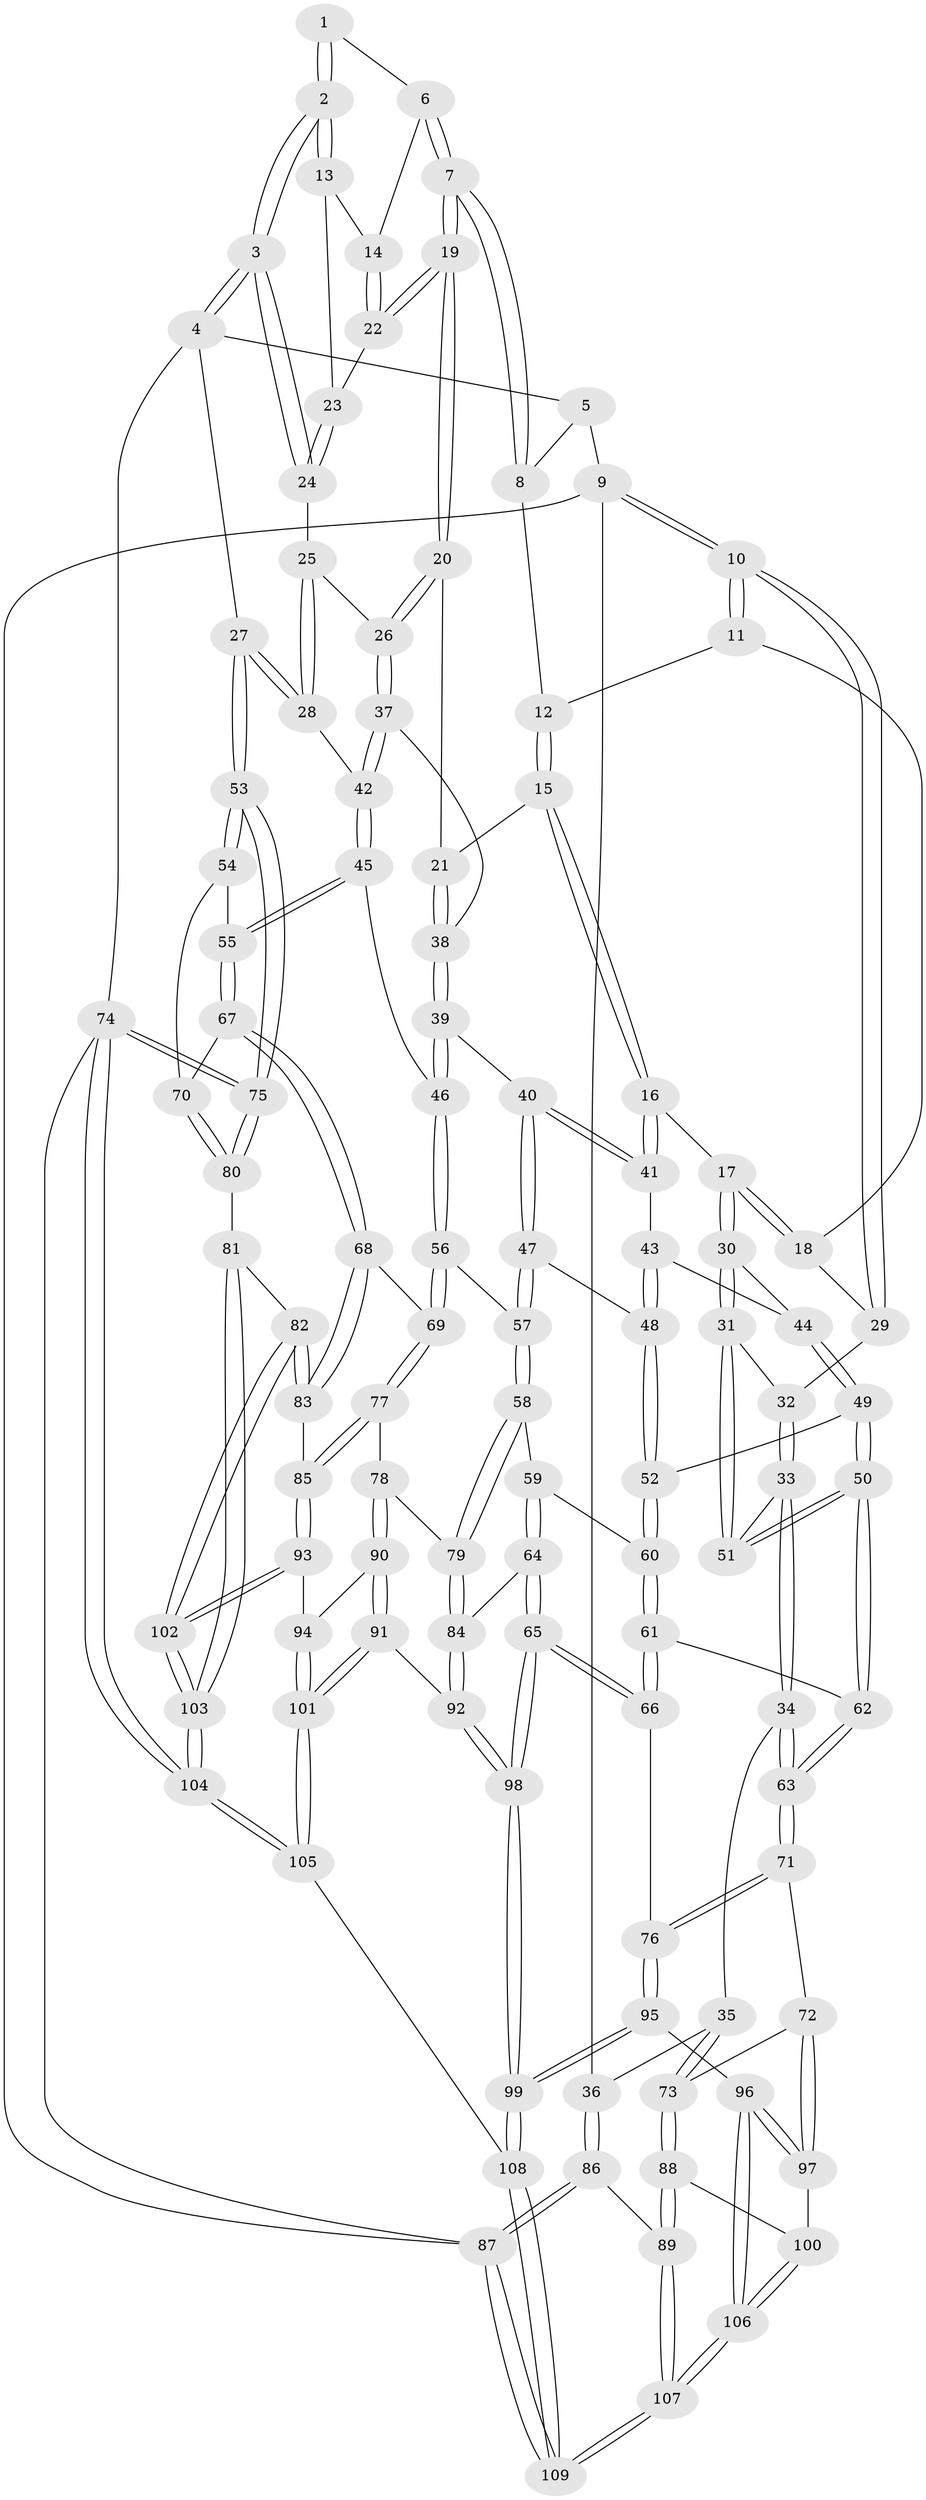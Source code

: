 // coarse degree distribution, {1: 0.03125, 4: 0.21875, 2: 0.03125, 3: 0.1875, 6: 0.1875, 5: 0.28125, 7: 0.0625}
// Generated by graph-tools (version 1.1) at 2025/05/03/04/25 22:05:47]
// undirected, 109 vertices, 269 edges
graph export_dot {
graph [start="1"]
  node [color=gray90,style=filled];
  1 [pos="+0.8629022462723211+0"];
  2 [pos="+1+0.18642557573441282"];
  3 [pos="+1+0.2445456010929445"];
  4 [pos="+1+0.28866035670908363"];
  5 [pos="+0.820837826292019+0"];
  6 [pos="+0.8476726805990071+0.08498866321931096"];
  7 [pos="+0.7475220915912084+0.10131103948188483"];
  8 [pos="+0.7148106297282459+0"];
  9 [pos="+0+0"];
  10 [pos="+0+0"];
  11 [pos="+0.5010693913139329+0"];
  12 [pos="+0.5129170334347796+0"];
  13 [pos="+0.9286931959380635+0.17031075598060955"];
  14 [pos="+0.8505737881870293+0.09085485966648718"];
  15 [pos="+0.5680250930619835+0.21008791702889823"];
  16 [pos="+0.47438228621727613+0.28370852060085683"];
  17 [pos="+0.3947393088602192+0.2812468909956471"];
  18 [pos="+0.3172783022377202+0.20674697452819668"];
  19 [pos="+0.7128529305725921+0.197946175825619"];
  20 [pos="+0.6992345593245386+0.20603895423106736"];
  21 [pos="+0.5829889182173621+0.21363241131812982"];
  22 [pos="+0.7664004003139048+0.1978371042796833"];
  23 [pos="+0.820878890900291+0.2078299392712382"];
  24 [pos="+0.845329542395294+0.27982035062743754"];
  25 [pos="+0.8408871383272547+0.2935090002575897"];
  26 [pos="+0.7814804814961746+0.34728305066637893"];
  27 [pos="+1+0.39187705214904645"];
  28 [pos="+1+0.4204665287164995"];
  29 [pos="+0.1210259372538854+0.11904273803417194"];
  30 [pos="+0.29290767456601896+0.4035327068814857"];
  31 [pos="+0.25862315053131674+0.42428359859920073"];
  32 [pos="+0.1274701646151354+0.19321644714904224"];
  33 [pos="+0.07475773287156753+0.4977116712508163"];
  34 [pos="+0.047142118710722575+0.5134013336489228"];
  35 [pos="+0.04639376523946802+0.5135874878488994"];
  36 [pos="+0+0.5332620747570027"];
  37 [pos="+0.7818808544094519+0.3558782700001598"];
  38 [pos="+0.683551110307862+0.3993841098863314"];
  39 [pos="+0.6532628245095325+0.49225075115015926"];
  40 [pos="+0.6303913910672669+0.49397203209682267"];
  41 [pos="+0.5003616175146595+0.3798887114176436"];
  42 [pos="+0.8694625092486212+0.4531951073279284"];
  43 [pos="+0.4639451314344447+0.4601429783427003"];
  44 [pos="+0.40109349611929734+0.48944660093199616"];
  45 [pos="+0.7779383197114699+0.5588524416970962"];
  46 [pos="+0.7615939981711103+0.5602895578953634"];
  47 [pos="+0.6097743038191695+0.5154693969106203"];
  48 [pos="+0.49772306247034714+0.5709732038544814"];
  49 [pos="+0.39089605620871226+0.5327441096268817"];
  50 [pos="+0.3028186552593237+0.5853928609699958"];
  51 [pos="+0.21485751985750637+0.47642418307852297"];
  52 [pos="+0.4866322154075742+0.5894559333960002"];
  53 [pos="+1+0.5868750329349275"];
  54 [pos="+0.958411338371798+0.6212936981575238"];
  55 [pos="+0.7820694584625197+0.5636237821429209"];
  56 [pos="+0.7194243422851321+0.6241005544236852"];
  57 [pos="+0.5960700502937816+0.6768575220123699"];
  58 [pos="+0.5869574391780147+0.686326158753005"];
  59 [pos="+0.4911615200053341+0.6037030830584009"];
  60 [pos="+0.48599965547881435+0.5948059623395968"];
  61 [pos="+0.3575490901655041+0.6597366799574855"];
  62 [pos="+0.30680227215037703+0.6055662035303896"];
  63 [pos="+0.20322817527089004+0.6902764856460197"];
  64 [pos="+0.4512553159315761+0.7714805275655563"];
  65 [pos="+0.4224801592636183+0.7763057083583093"];
  66 [pos="+0.3703920862830801+0.739111878774305"];
  67 [pos="+0.8464705602440253+0.6961643977076849"];
  68 [pos="+0.8073082556832829+0.7435121274374594"];
  69 [pos="+0.7230994805276664+0.7235553287851774"];
  70 [pos="+0.8596161271743075+0.6992359447446684"];
  71 [pos="+0.19740924036652555+0.7586839098699948"];
  72 [pos="+0.18351441608316124+0.7667518033390681"];
  73 [pos="+0.132464605089292+0.7754663566695081"];
  74 [pos="+1+1"];
  75 [pos="+1+0.8902115435529734"];
  76 [pos="+0.2688808382294751+0.7812035105468261"];
  77 [pos="+0.6762852531734775+0.7756187448280967"];
  78 [pos="+0.649836411192614+0.7738901787359245"];
  79 [pos="+0.5820344817926871+0.7406042209348581"];
  80 [pos="+1+0.8411944823511647"];
  81 [pos="+0.9087099072229327+0.8509087545426003"];
  82 [pos="+0.8956270777649675+0.8501028805922153"];
  83 [pos="+0.8066390204231352+0.8188156388934307"];
  84 [pos="+0.5261320501114926+0.7787718531652911"];
  85 [pos="+0.7464238653859473+0.8520690104481969"];
  86 [pos="+0+0.8055049306181296"];
  87 [pos="+0+1"];
  88 [pos="+0.014264867561141885+0.8354655447648993"];
  89 [pos="+0+0.840030844326162"];
  90 [pos="+0.6274907544576398+0.8785596289530104"];
  91 [pos="+0.5718204343839574+0.9281166270379643"];
  92 [pos="+0.5575944250891142+0.9151965865972514"];
  93 [pos="+0.7439781150567701+0.8617405289556638"];
  94 [pos="+0.6932055939985071+0.8779433287326252"];
  95 [pos="+0.2904441468771686+0.9126500333265022"];
  96 [pos="+0.2753984923639866+0.9200973848388565"];
  97 [pos="+0.19408921346767044+0.8596116283910262"];
  98 [pos="+0.39063311658833716+0.9231332438197183"];
  99 [pos="+0.3842953926091703+0.9303874364126237"];
  100 [pos="+0.1541627465023324+0.9020835387541918"];
  101 [pos="+0.6083922137242794+1"];
  102 [pos="+0.7658398734183254+0.9744690244163542"];
  103 [pos="+0.7594442410673842+1"];
  104 [pos="+0.7428322478804369+1"];
  105 [pos="+0.6674901530103888+1"];
  106 [pos="+0.2040527374598477+0.9894970573263563"];
  107 [pos="+0.16457077445127838+1"];
  108 [pos="+0.4397627333213565+1"];
  109 [pos="+0.1639866782532658+1"];
  1 -- 2;
  1 -- 2;
  1 -- 6;
  2 -- 3;
  2 -- 3;
  2 -- 13;
  2 -- 13;
  3 -- 4;
  3 -- 4;
  3 -- 24;
  3 -- 24;
  4 -- 5;
  4 -- 27;
  4 -- 74;
  5 -- 8;
  5 -- 9;
  6 -- 7;
  6 -- 7;
  6 -- 14;
  7 -- 8;
  7 -- 8;
  7 -- 19;
  7 -- 19;
  8 -- 12;
  9 -- 10;
  9 -- 10;
  9 -- 36;
  9 -- 87;
  10 -- 11;
  10 -- 11;
  10 -- 29;
  10 -- 29;
  11 -- 12;
  11 -- 18;
  12 -- 15;
  12 -- 15;
  13 -- 14;
  13 -- 23;
  14 -- 22;
  14 -- 22;
  15 -- 16;
  15 -- 16;
  15 -- 21;
  16 -- 17;
  16 -- 41;
  16 -- 41;
  17 -- 18;
  17 -- 18;
  17 -- 30;
  17 -- 30;
  18 -- 29;
  19 -- 20;
  19 -- 20;
  19 -- 22;
  19 -- 22;
  20 -- 21;
  20 -- 26;
  20 -- 26;
  21 -- 38;
  21 -- 38;
  22 -- 23;
  23 -- 24;
  23 -- 24;
  24 -- 25;
  25 -- 26;
  25 -- 28;
  25 -- 28;
  26 -- 37;
  26 -- 37;
  27 -- 28;
  27 -- 28;
  27 -- 53;
  27 -- 53;
  28 -- 42;
  29 -- 32;
  30 -- 31;
  30 -- 31;
  30 -- 44;
  31 -- 32;
  31 -- 51;
  31 -- 51;
  32 -- 33;
  32 -- 33;
  33 -- 34;
  33 -- 34;
  33 -- 51;
  34 -- 35;
  34 -- 63;
  34 -- 63;
  35 -- 36;
  35 -- 73;
  35 -- 73;
  36 -- 86;
  36 -- 86;
  37 -- 38;
  37 -- 42;
  37 -- 42;
  38 -- 39;
  38 -- 39;
  39 -- 40;
  39 -- 46;
  39 -- 46;
  40 -- 41;
  40 -- 41;
  40 -- 47;
  40 -- 47;
  41 -- 43;
  42 -- 45;
  42 -- 45;
  43 -- 44;
  43 -- 48;
  43 -- 48;
  44 -- 49;
  44 -- 49;
  45 -- 46;
  45 -- 55;
  45 -- 55;
  46 -- 56;
  46 -- 56;
  47 -- 48;
  47 -- 57;
  47 -- 57;
  48 -- 52;
  48 -- 52;
  49 -- 50;
  49 -- 50;
  49 -- 52;
  50 -- 51;
  50 -- 51;
  50 -- 62;
  50 -- 62;
  52 -- 60;
  52 -- 60;
  53 -- 54;
  53 -- 54;
  53 -- 75;
  53 -- 75;
  54 -- 55;
  54 -- 70;
  55 -- 67;
  55 -- 67;
  56 -- 57;
  56 -- 69;
  56 -- 69;
  57 -- 58;
  57 -- 58;
  58 -- 59;
  58 -- 79;
  58 -- 79;
  59 -- 60;
  59 -- 64;
  59 -- 64;
  60 -- 61;
  60 -- 61;
  61 -- 62;
  61 -- 66;
  61 -- 66;
  62 -- 63;
  62 -- 63;
  63 -- 71;
  63 -- 71;
  64 -- 65;
  64 -- 65;
  64 -- 84;
  65 -- 66;
  65 -- 66;
  65 -- 98;
  65 -- 98;
  66 -- 76;
  67 -- 68;
  67 -- 68;
  67 -- 70;
  68 -- 69;
  68 -- 83;
  68 -- 83;
  69 -- 77;
  69 -- 77;
  70 -- 80;
  70 -- 80;
  71 -- 72;
  71 -- 76;
  71 -- 76;
  72 -- 73;
  72 -- 97;
  72 -- 97;
  73 -- 88;
  73 -- 88;
  74 -- 75;
  74 -- 75;
  74 -- 104;
  74 -- 104;
  74 -- 87;
  75 -- 80;
  75 -- 80;
  76 -- 95;
  76 -- 95;
  77 -- 78;
  77 -- 85;
  77 -- 85;
  78 -- 79;
  78 -- 90;
  78 -- 90;
  79 -- 84;
  79 -- 84;
  80 -- 81;
  81 -- 82;
  81 -- 103;
  81 -- 103;
  82 -- 83;
  82 -- 83;
  82 -- 102;
  82 -- 102;
  83 -- 85;
  84 -- 92;
  84 -- 92;
  85 -- 93;
  85 -- 93;
  86 -- 87;
  86 -- 87;
  86 -- 89;
  87 -- 109;
  87 -- 109;
  88 -- 89;
  88 -- 89;
  88 -- 100;
  89 -- 107;
  89 -- 107;
  90 -- 91;
  90 -- 91;
  90 -- 94;
  91 -- 92;
  91 -- 101;
  91 -- 101;
  92 -- 98;
  92 -- 98;
  93 -- 94;
  93 -- 102;
  93 -- 102;
  94 -- 101;
  94 -- 101;
  95 -- 96;
  95 -- 99;
  95 -- 99;
  96 -- 97;
  96 -- 97;
  96 -- 106;
  96 -- 106;
  97 -- 100;
  98 -- 99;
  98 -- 99;
  99 -- 108;
  99 -- 108;
  100 -- 106;
  100 -- 106;
  101 -- 105;
  101 -- 105;
  102 -- 103;
  102 -- 103;
  103 -- 104;
  103 -- 104;
  104 -- 105;
  104 -- 105;
  105 -- 108;
  106 -- 107;
  106 -- 107;
  107 -- 109;
  107 -- 109;
  108 -- 109;
  108 -- 109;
}
